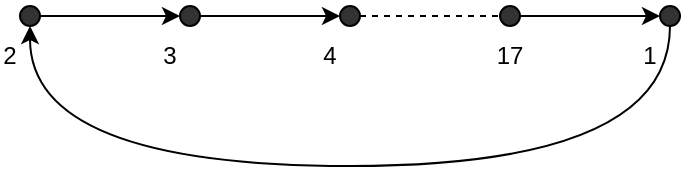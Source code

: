 <mxfile version="16.5.1" type="device"><diagram id="OItZGu-WA2m3TP72gyyy" name="Page-1"><mxGraphModel dx="981" dy="602" grid="1" gridSize="10" guides="1" tooltips="1" connect="1" arrows="1" fold="1" page="1" pageScale="1" pageWidth="1169" pageHeight="827" math="0" shadow="0"><root><mxCell id="0"/><mxCell id="1" parent="0"/><mxCell id="Ns9HniLHf0j7SQwzBFSJ-9" value="" style="rounded=0;orthogonalLoop=1;jettySize=auto;html=1;" edge="1" parent="1" source="Ns9HniLHf0j7SQwzBFSJ-1" target="Ns9HniLHf0j7SQwzBFSJ-2"><mxGeometry relative="1" as="geometry"/></mxCell><mxCell id="Ns9HniLHf0j7SQwzBFSJ-1" value="" style="ellipse;whiteSpace=wrap;html=1;aspect=fixed;fillColor=#333333;" vertex="1" parent="1"><mxGeometry x="200" y="140" width="10" height="10" as="geometry"/></mxCell><mxCell id="Ns9HniLHf0j7SQwzBFSJ-10" value="" style="edgeStyle=none;rounded=0;orthogonalLoop=1;jettySize=auto;html=1;" edge="1" parent="1" source="Ns9HniLHf0j7SQwzBFSJ-2" target="Ns9HniLHf0j7SQwzBFSJ-3"><mxGeometry relative="1" as="geometry"/></mxCell><mxCell id="Ns9HniLHf0j7SQwzBFSJ-2" value="" style="ellipse;whiteSpace=wrap;html=1;aspect=fixed;fillColor=#333333;" vertex="1" parent="1"><mxGeometry x="280" y="140" width="10" height="10" as="geometry"/></mxCell><mxCell id="Ns9HniLHf0j7SQwzBFSJ-14" style="edgeStyle=none;rounded=0;orthogonalLoop=1;jettySize=auto;html=1;dashed=1;endArrow=none;endFill=0;entryX=0;entryY=0.5;entryDx=0;entryDy=0;" edge="1" parent="1" source="Ns9HniLHf0j7SQwzBFSJ-3" target="Ns9HniLHf0j7SQwzBFSJ-8"><mxGeometry relative="1" as="geometry"><mxPoint x="360" y="240" as="targetPoint"/></mxGeometry></mxCell><mxCell id="Ns9HniLHf0j7SQwzBFSJ-3" value="" style="ellipse;whiteSpace=wrap;html=1;aspect=fixed;fillColor=#333333;" vertex="1" parent="1"><mxGeometry x="360" y="140" width="10" height="10" as="geometry"/></mxCell><mxCell id="Ns9HniLHf0j7SQwzBFSJ-21" style="edgeStyle=orthogonalEdgeStyle;rounded=0;orthogonalLoop=1;jettySize=auto;html=1;entryX=0.5;entryY=1;entryDx=0;entryDy=0;endArrow=classic;endFill=1;curved=1;" edge="1" parent="1" source="Ns9HniLHf0j7SQwzBFSJ-4" target="Ns9HniLHf0j7SQwzBFSJ-1"><mxGeometry relative="1" as="geometry"><Array as="points"><mxPoint x="525" y="220"/><mxPoint x="205" y="220"/></Array></mxGeometry></mxCell><mxCell id="Ns9HniLHf0j7SQwzBFSJ-4" value="" style="ellipse;whiteSpace=wrap;html=1;aspect=fixed;fillColor=#333333;" vertex="1" parent="1"><mxGeometry x="520" y="140" width="10" height="10" as="geometry"/></mxCell><mxCell id="Ns9HniLHf0j7SQwzBFSJ-12" style="edgeStyle=none;rounded=0;orthogonalLoop=1;jettySize=auto;html=1;exitX=0;exitY=0.5;exitDx=0;exitDy=0;entryX=0;entryY=0.5;entryDx=0;entryDy=0;" edge="1" parent="1" source="Ns9HniLHf0j7SQwzBFSJ-8" target="Ns9HniLHf0j7SQwzBFSJ-4"><mxGeometry relative="1" as="geometry"><mxPoint x="510" y="145" as="targetPoint"/></mxGeometry></mxCell><mxCell id="Ns9HniLHf0j7SQwzBFSJ-8" value="" style="ellipse;whiteSpace=wrap;html=1;aspect=fixed;fillColor=#333333;" vertex="1" parent="1"><mxGeometry x="440" y="140" width="10" height="10" as="geometry"/></mxCell><mxCell id="Ns9HniLHf0j7SQwzBFSJ-15" value="2" style="text;html=1;strokeColor=none;fillColor=none;align=center;verticalAlign=middle;whiteSpace=wrap;rounded=0;" vertex="1" parent="1"><mxGeometry x="190" y="160" width="10" height="10" as="geometry"/></mxCell><mxCell id="Ns9HniLHf0j7SQwzBFSJ-16" value="3" style="text;html=1;strokeColor=none;fillColor=none;align=center;verticalAlign=middle;whiteSpace=wrap;rounded=0;" vertex="1" parent="1"><mxGeometry x="270" y="160" width="10" height="10" as="geometry"/></mxCell><mxCell id="Ns9HniLHf0j7SQwzBFSJ-17" value="1" style="text;html=1;strokeColor=none;fillColor=none;align=center;verticalAlign=middle;whiteSpace=wrap;rounded=0;" vertex="1" parent="1"><mxGeometry x="510" y="160" width="10" height="10" as="geometry"/></mxCell><mxCell id="Ns9HniLHf0j7SQwzBFSJ-18" value="17" style="text;html=1;strokeColor=none;fillColor=none;align=center;verticalAlign=middle;whiteSpace=wrap;rounded=0;" vertex="1" parent="1"><mxGeometry x="440" y="160" width="10" height="10" as="geometry"/></mxCell><mxCell id="Ns9HniLHf0j7SQwzBFSJ-20" value="4" style="text;html=1;strokeColor=none;fillColor=none;align=center;verticalAlign=middle;whiteSpace=wrap;rounded=0;" vertex="1" parent="1"><mxGeometry x="350" y="160" width="10" height="10" as="geometry"/></mxCell></root></mxGraphModel></diagram></mxfile>